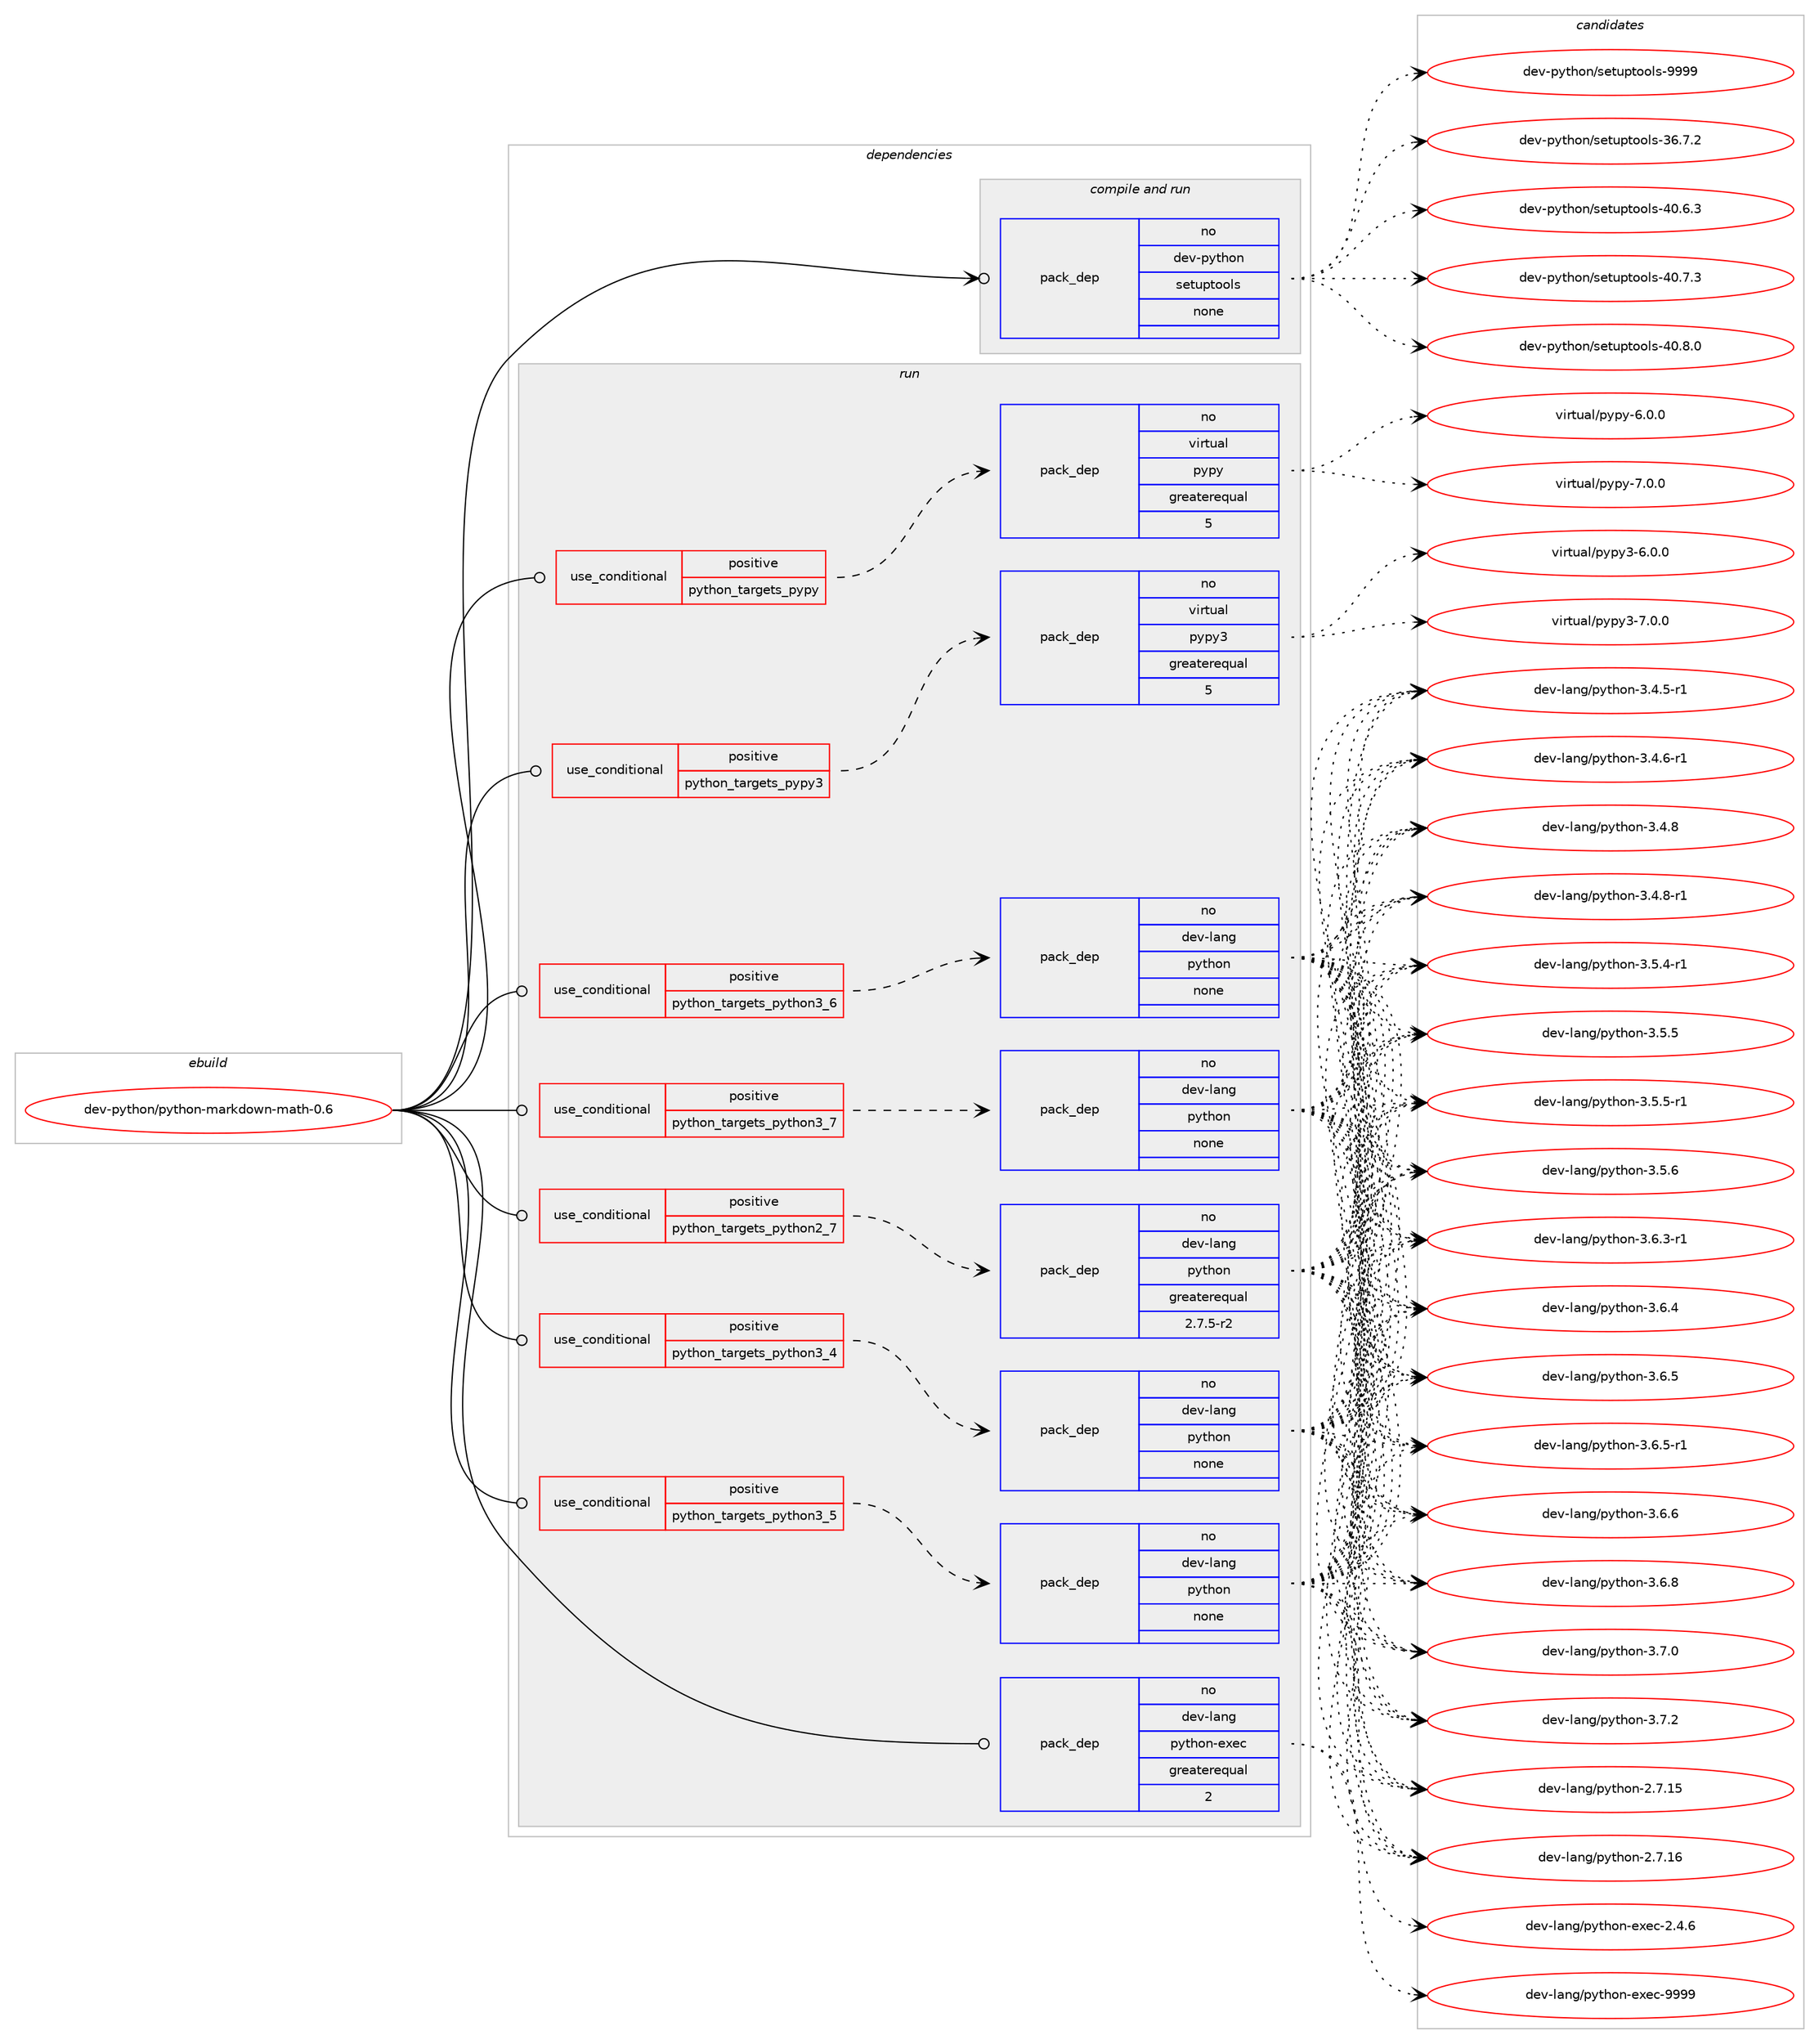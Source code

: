 digraph prolog {

# *************
# Graph options
# *************

newrank=true;
concentrate=true;
compound=true;
graph [rankdir=LR,fontname=Helvetica,fontsize=10,ranksep=1.5];#, ranksep=2.5, nodesep=0.2];
edge  [arrowhead=vee];
node  [fontname=Helvetica,fontsize=10];

# **********
# The ebuild
# **********

subgraph cluster_leftcol {
color=gray;
rank=same;
label=<<i>ebuild</i>>;
id [label="dev-python/python-markdown-math-0.6", color=red, width=4, href="../dev-python/python-markdown-math-0.6.svg"];
}

# ****************
# The dependencies
# ****************

subgraph cluster_midcol {
color=gray;
label=<<i>dependencies</i>>;
subgraph cluster_compile {
fillcolor="#eeeeee";
style=filled;
label=<<i>compile</i>>;
}
subgraph cluster_compileandrun {
fillcolor="#eeeeee";
style=filled;
label=<<i>compile and run</i>>;
subgraph pack1029505 {
dependency1435691 [label=<<TABLE BORDER="0" CELLBORDER="1" CELLSPACING="0" CELLPADDING="4" WIDTH="220"><TR><TD ROWSPAN="6" CELLPADDING="30">pack_dep</TD></TR><TR><TD WIDTH="110">no</TD></TR><TR><TD>dev-python</TD></TR><TR><TD>setuptools</TD></TR><TR><TD>none</TD></TR><TR><TD></TD></TR></TABLE>>, shape=none, color=blue];
}
id:e -> dependency1435691:w [weight=20,style="solid",arrowhead="odotvee"];
}
subgraph cluster_run {
fillcolor="#eeeeee";
style=filled;
label=<<i>run</i>>;
subgraph cond382832 {
dependency1435692 [label=<<TABLE BORDER="0" CELLBORDER="1" CELLSPACING="0" CELLPADDING="4"><TR><TD ROWSPAN="3" CELLPADDING="10">use_conditional</TD></TR><TR><TD>positive</TD></TR><TR><TD>python_targets_pypy</TD></TR></TABLE>>, shape=none, color=red];
subgraph pack1029506 {
dependency1435693 [label=<<TABLE BORDER="0" CELLBORDER="1" CELLSPACING="0" CELLPADDING="4" WIDTH="220"><TR><TD ROWSPAN="6" CELLPADDING="30">pack_dep</TD></TR><TR><TD WIDTH="110">no</TD></TR><TR><TD>virtual</TD></TR><TR><TD>pypy</TD></TR><TR><TD>greaterequal</TD></TR><TR><TD>5</TD></TR></TABLE>>, shape=none, color=blue];
}
dependency1435692:e -> dependency1435693:w [weight=20,style="dashed",arrowhead="vee"];
}
id:e -> dependency1435692:w [weight=20,style="solid",arrowhead="odot"];
subgraph cond382833 {
dependency1435694 [label=<<TABLE BORDER="0" CELLBORDER="1" CELLSPACING="0" CELLPADDING="4"><TR><TD ROWSPAN="3" CELLPADDING="10">use_conditional</TD></TR><TR><TD>positive</TD></TR><TR><TD>python_targets_pypy3</TD></TR></TABLE>>, shape=none, color=red];
subgraph pack1029507 {
dependency1435695 [label=<<TABLE BORDER="0" CELLBORDER="1" CELLSPACING="0" CELLPADDING="4" WIDTH="220"><TR><TD ROWSPAN="6" CELLPADDING="30">pack_dep</TD></TR><TR><TD WIDTH="110">no</TD></TR><TR><TD>virtual</TD></TR><TR><TD>pypy3</TD></TR><TR><TD>greaterequal</TD></TR><TR><TD>5</TD></TR></TABLE>>, shape=none, color=blue];
}
dependency1435694:e -> dependency1435695:w [weight=20,style="dashed",arrowhead="vee"];
}
id:e -> dependency1435694:w [weight=20,style="solid",arrowhead="odot"];
subgraph cond382834 {
dependency1435696 [label=<<TABLE BORDER="0" CELLBORDER="1" CELLSPACING="0" CELLPADDING="4"><TR><TD ROWSPAN="3" CELLPADDING="10">use_conditional</TD></TR><TR><TD>positive</TD></TR><TR><TD>python_targets_python2_7</TD></TR></TABLE>>, shape=none, color=red];
subgraph pack1029508 {
dependency1435697 [label=<<TABLE BORDER="0" CELLBORDER="1" CELLSPACING="0" CELLPADDING="4" WIDTH="220"><TR><TD ROWSPAN="6" CELLPADDING="30">pack_dep</TD></TR><TR><TD WIDTH="110">no</TD></TR><TR><TD>dev-lang</TD></TR><TR><TD>python</TD></TR><TR><TD>greaterequal</TD></TR><TR><TD>2.7.5-r2</TD></TR></TABLE>>, shape=none, color=blue];
}
dependency1435696:e -> dependency1435697:w [weight=20,style="dashed",arrowhead="vee"];
}
id:e -> dependency1435696:w [weight=20,style="solid",arrowhead="odot"];
subgraph cond382835 {
dependency1435698 [label=<<TABLE BORDER="0" CELLBORDER="1" CELLSPACING="0" CELLPADDING="4"><TR><TD ROWSPAN="3" CELLPADDING="10">use_conditional</TD></TR><TR><TD>positive</TD></TR><TR><TD>python_targets_python3_4</TD></TR></TABLE>>, shape=none, color=red];
subgraph pack1029509 {
dependency1435699 [label=<<TABLE BORDER="0" CELLBORDER="1" CELLSPACING="0" CELLPADDING="4" WIDTH="220"><TR><TD ROWSPAN="6" CELLPADDING="30">pack_dep</TD></TR><TR><TD WIDTH="110">no</TD></TR><TR><TD>dev-lang</TD></TR><TR><TD>python</TD></TR><TR><TD>none</TD></TR><TR><TD></TD></TR></TABLE>>, shape=none, color=blue];
}
dependency1435698:e -> dependency1435699:w [weight=20,style="dashed",arrowhead="vee"];
}
id:e -> dependency1435698:w [weight=20,style="solid",arrowhead="odot"];
subgraph cond382836 {
dependency1435700 [label=<<TABLE BORDER="0" CELLBORDER="1" CELLSPACING="0" CELLPADDING="4"><TR><TD ROWSPAN="3" CELLPADDING="10">use_conditional</TD></TR><TR><TD>positive</TD></TR><TR><TD>python_targets_python3_5</TD></TR></TABLE>>, shape=none, color=red];
subgraph pack1029510 {
dependency1435701 [label=<<TABLE BORDER="0" CELLBORDER="1" CELLSPACING="0" CELLPADDING="4" WIDTH="220"><TR><TD ROWSPAN="6" CELLPADDING="30">pack_dep</TD></TR><TR><TD WIDTH="110">no</TD></TR><TR><TD>dev-lang</TD></TR><TR><TD>python</TD></TR><TR><TD>none</TD></TR><TR><TD></TD></TR></TABLE>>, shape=none, color=blue];
}
dependency1435700:e -> dependency1435701:w [weight=20,style="dashed",arrowhead="vee"];
}
id:e -> dependency1435700:w [weight=20,style="solid",arrowhead="odot"];
subgraph cond382837 {
dependency1435702 [label=<<TABLE BORDER="0" CELLBORDER="1" CELLSPACING="0" CELLPADDING="4"><TR><TD ROWSPAN="3" CELLPADDING="10">use_conditional</TD></TR><TR><TD>positive</TD></TR><TR><TD>python_targets_python3_6</TD></TR></TABLE>>, shape=none, color=red];
subgraph pack1029511 {
dependency1435703 [label=<<TABLE BORDER="0" CELLBORDER="1" CELLSPACING="0" CELLPADDING="4" WIDTH="220"><TR><TD ROWSPAN="6" CELLPADDING="30">pack_dep</TD></TR><TR><TD WIDTH="110">no</TD></TR><TR><TD>dev-lang</TD></TR><TR><TD>python</TD></TR><TR><TD>none</TD></TR><TR><TD></TD></TR></TABLE>>, shape=none, color=blue];
}
dependency1435702:e -> dependency1435703:w [weight=20,style="dashed",arrowhead="vee"];
}
id:e -> dependency1435702:w [weight=20,style="solid",arrowhead="odot"];
subgraph cond382838 {
dependency1435704 [label=<<TABLE BORDER="0" CELLBORDER="1" CELLSPACING="0" CELLPADDING="4"><TR><TD ROWSPAN="3" CELLPADDING="10">use_conditional</TD></TR><TR><TD>positive</TD></TR><TR><TD>python_targets_python3_7</TD></TR></TABLE>>, shape=none, color=red];
subgraph pack1029512 {
dependency1435705 [label=<<TABLE BORDER="0" CELLBORDER="1" CELLSPACING="0" CELLPADDING="4" WIDTH="220"><TR><TD ROWSPAN="6" CELLPADDING="30">pack_dep</TD></TR><TR><TD WIDTH="110">no</TD></TR><TR><TD>dev-lang</TD></TR><TR><TD>python</TD></TR><TR><TD>none</TD></TR><TR><TD></TD></TR></TABLE>>, shape=none, color=blue];
}
dependency1435704:e -> dependency1435705:w [weight=20,style="dashed",arrowhead="vee"];
}
id:e -> dependency1435704:w [weight=20,style="solid",arrowhead="odot"];
subgraph pack1029513 {
dependency1435706 [label=<<TABLE BORDER="0" CELLBORDER="1" CELLSPACING="0" CELLPADDING="4" WIDTH="220"><TR><TD ROWSPAN="6" CELLPADDING="30">pack_dep</TD></TR><TR><TD WIDTH="110">no</TD></TR><TR><TD>dev-lang</TD></TR><TR><TD>python-exec</TD></TR><TR><TD>greaterequal</TD></TR><TR><TD>2</TD></TR></TABLE>>, shape=none, color=blue];
}
id:e -> dependency1435706:w [weight=20,style="solid",arrowhead="odot"];
}
}

# **************
# The candidates
# **************

subgraph cluster_choices {
rank=same;
color=gray;
label=<<i>candidates</i>>;

subgraph choice1029505 {
color=black;
nodesep=1;
choice100101118451121211161041111104711510111611711211611111110811545515446554650 [label="dev-python/setuptools-36.7.2", color=red, width=4,href="../dev-python/setuptools-36.7.2.svg"];
choice100101118451121211161041111104711510111611711211611111110811545524846544651 [label="dev-python/setuptools-40.6.3", color=red, width=4,href="../dev-python/setuptools-40.6.3.svg"];
choice100101118451121211161041111104711510111611711211611111110811545524846554651 [label="dev-python/setuptools-40.7.3", color=red, width=4,href="../dev-python/setuptools-40.7.3.svg"];
choice100101118451121211161041111104711510111611711211611111110811545524846564648 [label="dev-python/setuptools-40.8.0", color=red, width=4,href="../dev-python/setuptools-40.8.0.svg"];
choice10010111845112121116104111110471151011161171121161111111081154557575757 [label="dev-python/setuptools-9999", color=red, width=4,href="../dev-python/setuptools-9999.svg"];
dependency1435691:e -> choice100101118451121211161041111104711510111611711211611111110811545515446554650:w [style=dotted,weight="100"];
dependency1435691:e -> choice100101118451121211161041111104711510111611711211611111110811545524846544651:w [style=dotted,weight="100"];
dependency1435691:e -> choice100101118451121211161041111104711510111611711211611111110811545524846554651:w [style=dotted,weight="100"];
dependency1435691:e -> choice100101118451121211161041111104711510111611711211611111110811545524846564648:w [style=dotted,weight="100"];
dependency1435691:e -> choice10010111845112121116104111110471151011161171121161111111081154557575757:w [style=dotted,weight="100"];
}
subgraph choice1029506 {
color=black;
nodesep=1;
choice1181051141161179710847112121112121455446484648 [label="virtual/pypy-6.0.0", color=red, width=4,href="../virtual/pypy-6.0.0.svg"];
choice1181051141161179710847112121112121455546484648 [label="virtual/pypy-7.0.0", color=red, width=4,href="../virtual/pypy-7.0.0.svg"];
dependency1435693:e -> choice1181051141161179710847112121112121455446484648:w [style=dotted,weight="100"];
dependency1435693:e -> choice1181051141161179710847112121112121455546484648:w [style=dotted,weight="100"];
}
subgraph choice1029507 {
color=black;
nodesep=1;
choice118105114116117971084711212111212151455446484648 [label="virtual/pypy3-6.0.0", color=red, width=4,href="../virtual/pypy3-6.0.0.svg"];
choice118105114116117971084711212111212151455546484648 [label="virtual/pypy3-7.0.0", color=red, width=4,href="../virtual/pypy3-7.0.0.svg"];
dependency1435695:e -> choice118105114116117971084711212111212151455446484648:w [style=dotted,weight="100"];
dependency1435695:e -> choice118105114116117971084711212111212151455546484648:w [style=dotted,weight="100"];
}
subgraph choice1029508 {
color=black;
nodesep=1;
choice10010111845108971101034711212111610411111045504655464953 [label="dev-lang/python-2.7.15", color=red, width=4,href="../dev-lang/python-2.7.15.svg"];
choice10010111845108971101034711212111610411111045504655464954 [label="dev-lang/python-2.7.16", color=red, width=4,href="../dev-lang/python-2.7.16.svg"];
choice1001011184510897110103471121211161041111104551465246534511449 [label="dev-lang/python-3.4.5-r1", color=red, width=4,href="../dev-lang/python-3.4.5-r1.svg"];
choice1001011184510897110103471121211161041111104551465246544511449 [label="dev-lang/python-3.4.6-r1", color=red, width=4,href="../dev-lang/python-3.4.6-r1.svg"];
choice100101118451089711010347112121116104111110455146524656 [label="dev-lang/python-3.4.8", color=red, width=4,href="../dev-lang/python-3.4.8.svg"];
choice1001011184510897110103471121211161041111104551465246564511449 [label="dev-lang/python-3.4.8-r1", color=red, width=4,href="../dev-lang/python-3.4.8-r1.svg"];
choice1001011184510897110103471121211161041111104551465346524511449 [label="dev-lang/python-3.5.4-r1", color=red, width=4,href="../dev-lang/python-3.5.4-r1.svg"];
choice100101118451089711010347112121116104111110455146534653 [label="dev-lang/python-3.5.5", color=red, width=4,href="../dev-lang/python-3.5.5.svg"];
choice1001011184510897110103471121211161041111104551465346534511449 [label="dev-lang/python-3.5.5-r1", color=red, width=4,href="../dev-lang/python-3.5.5-r1.svg"];
choice100101118451089711010347112121116104111110455146534654 [label="dev-lang/python-3.5.6", color=red, width=4,href="../dev-lang/python-3.5.6.svg"];
choice1001011184510897110103471121211161041111104551465446514511449 [label="dev-lang/python-3.6.3-r1", color=red, width=4,href="../dev-lang/python-3.6.3-r1.svg"];
choice100101118451089711010347112121116104111110455146544652 [label="dev-lang/python-3.6.4", color=red, width=4,href="../dev-lang/python-3.6.4.svg"];
choice100101118451089711010347112121116104111110455146544653 [label="dev-lang/python-3.6.5", color=red, width=4,href="../dev-lang/python-3.6.5.svg"];
choice1001011184510897110103471121211161041111104551465446534511449 [label="dev-lang/python-3.6.5-r1", color=red, width=4,href="../dev-lang/python-3.6.5-r1.svg"];
choice100101118451089711010347112121116104111110455146544654 [label="dev-lang/python-3.6.6", color=red, width=4,href="../dev-lang/python-3.6.6.svg"];
choice100101118451089711010347112121116104111110455146544656 [label="dev-lang/python-3.6.8", color=red, width=4,href="../dev-lang/python-3.6.8.svg"];
choice100101118451089711010347112121116104111110455146554648 [label="dev-lang/python-3.7.0", color=red, width=4,href="../dev-lang/python-3.7.0.svg"];
choice100101118451089711010347112121116104111110455146554650 [label="dev-lang/python-3.7.2", color=red, width=4,href="../dev-lang/python-3.7.2.svg"];
dependency1435697:e -> choice10010111845108971101034711212111610411111045504655464953:w [style=dotted,weight="100"];
dependency1435697:e -> choice10010111845108971101034711212111610411111045504655464954:w [style=dotted,weight="100"];
dependency1435697:e -> choice1001011184510897110103471121211161041111104551465246534511449:w [style=dotted,weight="100"];
dependency1435697:e -> choice1001011184510897110103471121211161041111104551465246544511449:w [style=dotted,weight="100"];
dependency1435697:e -> choice100101118451089711010347112121116104111110455146524656:w [style=dotted,weight="100"];
dependency1435697:e -> choice1001011184510897110103471121211161041111104551465246564511449:w [style=dotted,weight="100"];
dependency1435697:e -> choice1001011184510897110103471121211161041111104551465346524511449:w [style=dotted,weight="100"];
dependency1435697:e -> choice100101118451089711010347112121116104111110455146534653:w [style=dotted,weight="100"];
dependency1435697:e -> choice1001011184510897110103471121211161041111104551465346534511449:w [style=dotted,weight="100"];
dependency1435697:e -> choice100101118451089711010347112121116104111110455146534654:w [style=dotted,weight="100"];
dependency1435697:e -> choice1001011184510897110103471121211161041111104551465446514511449:w [style=dotted,weight="100"];
dependency1435697:e -> choice100101118451089711010347112121116104111110455146544652:w [style=dotted,weight="100"];
dependency1435697:e -> choice100101118451089711010347112121116104111110455146544653:w [style=dotted,weight="100"];
dependency1435697:e -> choice1001011184510897110103471121211161041111104551465446534511449:w [style=dotted,weight="100"];
dependency1435697:e -> choice100101118451089711010347112121116104111110455146544654:w [style=dotted,weight="100"];
dependency1435697:e -> choice100101118451089711010347112121116104111110455146544656:w [style=dotted,weight="100"];
dependency1435697:e -> choice100101118451089711010347112121116104111110455146554648:w [style=dotted,weight="100"];
dependency1435697:e -> choice100101118451089711010347112121116104111110455146554650:w [style=dotted,weight="100"];
}
subgraph choice1029509 {
color=black;
nodesep=1;
choice10010111845108971101034711212111610411111045504655464953 [label="dev-lang/python-2.7.15", color=red, width=4,href="../dev-lang/python-2.7.15.svg"];
choice10010111845108971101034711212111610411111045504655464954 [label="dev-lang/python-2.7.16", color=red, width=4,href="../dev-lang/python-2.7.16.svg"];
choice1001011184510897110103471121211161041111104551465246534511449 [label="dev-lang/python-3.4.5-r1", color=red, width=4,href="../dev-lang/python-3.4.5-r1.svg"];
choice1001011184510897110103471121211161041111104551465246544511449 [label="dev-lang/python-3.4.6-r1", color=red, width=4,href="../dev-lang/python-3.4.6-r1.svg"];
choice100101118451089711010347112121116104111110455146524656 [label="dev-lang/python-3.4.8", color=red, width=4,href="../dev-lang/python-3.4.8.svg"];
choice1001011184510897110103471121211161041111104551465246564511449 [label="dev-lang/python-3.4.8-r1", color=red, width=4,href="../dev-lang/python-3.4.8-r1.svg"];
choice1001011184510897110103471121211161041111104551465346524511449 [label="dev-lang/python-3.5.4-r1", color=red, width=4,href="../dev-lang/python-3.5.4-r1.svg"];
choice100101118451089711010347112121116104111110455146534653 [label="dev-lang/python-3.5.5", color=red, width=4,href="../dev-lang/python-3.5.5.svg"];
choice1001011184510897110103471121211161041111104551465346534511449 [label="dev-lang/python-3.5.5-r1", color=red, width=4,href="../dev-lang/python-3.5.5-r1.svg"];
choice100101118451089711010347112121116104111110455146534654 [label="dev-lang/python-3.5.6", color=red, width=4,href="../dev-lang/python-3.5.6.svg"];
choice1001011184510897110103471121211161041111104551465446514511449 [label="dev-lang/python-3.6.3-r1", color=red, width=4,href="../dev-lang/python-3.6.3-r1.svg"];
choice100101118451089711010347112121116104111110455146544652 [label="dev-lang/python-3.6.4", color=red, width=4,href="../dev-lang/python-3.6.4.svg"];
choice100101118451089711010347112121116104111110455146544653 [label="dev-lang/python-3.6.5", color=red, width=4,href="../dev-lang/python-3.6.5.svg"];
choice1001011184510897110103471121211161041111104551465446534511449 [label="dev-lang/python-3.6.5-r1", color=red, width=4,href="../dev-lang/python-3.6.5-r1.svg"];
choice100101118451089711010347112121116104111110455146544654 [label="dev-lang/python-3.6.6", color=red, width=4,href="../dev-lang/python-3.6.6.svg"];
choice100101118451089711010347112121116104111110455146544656 [label="dev-lang/python-3.6.8", color=red, width=4,href="../dev-lang/python-3.6.8.svg"];
choice100101118451089711010347112121116104111110455146554648 [label="dev-lang/python-3.7.0", color=red, width=4,href="../dev-lang/python-3.7.0.svg"];
choice100101118451089711010347112121116104111110455146554650 [label="dev-lang/python-3.7.2", color=red, width=4,href="../dev-lang/python-3.7.2.svg"];
dependency1435699:e -> choice10010111845108971101034711212111610411111045504655464953:w [style=dotted,weight="100"];
dependency1435699:e -> choice10010111845108971101034711212111610411111045504655464954:w [style=dotted,weight="100"];
dependency1435699:e -> choice1001011184510897110103471121211161041111104551465246534511449:w [style=dotted,weight="100"];
dependency1435699:e -> choice1001011184510897110103471121211161041111104551465246544511449:w [style=dotted,weight="100"];
dependency1435699:e -> choice100101118451089711010347112121116104111110455146524656:w [style=dotted,weight="100"];
dependency1435699:e -> choice1001011184510897110103471121211161041111104551465246564511449:w [style=dotted,weight="100"];
dependency1435699:e -> choice1001011184510897110103471121211161041111104551465346524511449:w [style=dotted,weight="100"];
dependency1435699:e -> choice100101118451089711010347112121116104111110455146534653:w [style=dotted,weight="100"];
dependency1435699:e -> choice1001011184510897110103471121211161041111104551465346534511449:w [style=dotted,weight="100"];
dependency1435699:e -> choice100101118451089711010347112121116104111110455146534654:w [style=dotted,weight="100"];
dependency1435699:e -> choice1001011184510897110103471121211161041111104551465446514511449:w [style=dotted,weight="100"];
dependency1435699:e -> choice100101118451089711010347112121116104111110455146544652:w [style=dotted,weight="100"];
dependency1435699:e -> choice100101118451089711010347112121116104111110455146544653:w [style=dotted,weight="100"];
dependency1435699:e -> choice1001011184510897110103471121211161041111104551465446534511449:w [style=dotted,weight="100"];
dependency1435699:e -> choice100101118451089711010347112121116104111110455146544654:w [style=dotted,weight="100"];
dependency1435699:e -> choice100101118451089711010347112121116104111110455146544656:w [style=dotted,weight="100"];
dependency1435699:e -> choice100101118451089711010347112121116104111110455146554648:w [style=dotted,weight="100"];
dependency1435699:e -> choice100101118451089711010347112121116104111110455146554650:w [style=dotted,weight="100"];
}
subgraph choice1029510 {
color=black;
nodesep=1;
choice10010111845108971101034711212111610411111045504655464953 [label="dev-lang/python-2.7.15", color=red, width=4,href="../dev-lang/python-2.7.15.svg"];
choice10010111845108971101034711212111610411111045504655464954 [label="dev-lang/python-2.7.16", color=red, width=4,href="../dev-lang/python-2.7.16.svg"];
choice1001011184510897110103471121211161041111104551465246534511449 [label="dev-lang/python-3.4.5-r1", color=red, width=4,href="../dev-lang/python-3.4.5-r1.svg"];
choice1001011184510897110103471121211161041111104551465246544511449 [label="dev-lang/python-3.4.6-r1", color=red, width=4,href="../dev-lang/python-3.4.6-r1.svg"];
choice100101118451089711010347112121116104111110455146524656 [label="dev-lang/python-3.4.8", color=red, width=4,href="../dev-lang/python-3.4.8.svg"];
choice1001011184510897110103471121211161041111104551465246564511449 [label="dev-lang/python-3.4.8-r1", color=red, width=4,href="../dev-lang/python-3.4.8-r1.svg"];
choice1001011184510897110103471121211161041111104551465346524511449 [label="dev-lang/python-3.5.4-r1", color=red, width=4,href="../dev-lang/python-3.5.4-r1.svg"];
choice100101118451089711010347112121116104111110455146534653 [label="dev-lang/python-3.5.5", color=red, width=4,href="../dev-lang/python-3.5.5.svg"];
choice1001011184510897110103471121211161041111104551465346534511449 [label="dev-lang/python-3.5.5-r1", color=red, width=4,href="../dev-lang/python-3.5.5-r1.svg"];
choice100101118451089711010347112121116104111110455146534654 [label="dev-lang/python-3.5.6", color=red, width=4,href="../dev-lang/python-3.5.6.svg"];
choice1001011184510897110103471121211161041111104551465446514511449 [label="dev-lang/python-3.6.3-r1", color=red, width=4,href="../dev-lang/python-3.6.3-r1.svg"];
choice100101118451089711010347112121116104111110455146544652 [label="dev-lang/python-3.6.4", color=red, width=4,href="../dev-lang/python-3.6.4.svg"];
choice100101118451089711010347112121116104111110455146544653 [label="dev-lang/python-3.6.5", color=red, width=4,href="../dev-lang/python-3.6.5.svg"];
choice1001011184510897110103471121211161041111104551465446534511449 [label="dev-lang/python-3.6.5-r1", color=red, width=4,href="../dev-lang/python-3.6.5-r1.svg"];
choice100101118451089711010347112121116104111110455146544654 [label="dev-lang/python-3.6.6", color=red, width=4,href="../dev-lang/python-3.6.6.svg"];
choice100101118451089711010347112121116104111110455146544656 [label="dev-lang/python-3.6.8", color=red, width=4,href="../dev-lang/python-3.6.8.svg"];
choice100101118451089711010347112121116104111110455146554648 [label="dev-lang/python-3.7.0", color=red, width=4,href="../dev-lang/python-3.7.0.svg"];
choice100101118451089711010347112121116104111110455146554650 [label="dev-lang/python-3.7.2", color=red, width=4,href="../dev-lang/python-3.7.2.svg"];
dependency1435701:e -> choice10010111845108971101034711212111610411111045504655464953:w [style=dotted,weight="100"];
dependency1435701:e -> choice10010111845108971101034711212111610411111045504655464954:w [style=dotted,weight="100"];
dependency1435701:e -> choice1001011184510897110103471121211161041111104551465246534511449:w [style=dotted,weight="100"];
dependency1435701:e -> choice1001011184510897110103471121211161041111104551465246544511449:w [style=dotted,weight="100"];
dependency1435701:e -> choice100101118451089711010347112121116104111110455146524656:w [style=dotted,weight="100"];
dependency1435701:e -> choice1001011184510897110103471121211161041111104551465246564511449:w [style=dotted,weight="100"];
dependency1435701:e -> choice1001011184510897110103471121211161041111104551465346524511449:w [style=dotted,weight="100"];
dependency1435701:e -> choice100101118451089711010347112121116104111110455146534653:w [style=dotted,weight="100"];
dependency1435701:e -> choice1001011184510897110103471121211161041111104551465346534511449:w [style=dotted,weight="100"];
dependency1435701:e -> choice100101118451089711010347112121116104111110455146534654:w [style=dotted,weight="100"];
dependency1435701:e -> choice1001011184510897110103471121211161041111104551465446514511449:w [style=dotted,weight="100"];
dependency1435701:e -> choice100101118451089711010347112121116104111110455146544652:w [style=dotted,weight="100"];
dependency1435701:e -> choice100101118451089711010347112121116104111110455146544653:w [style=dotted,weight="100"];
dependency1435701:e -> choice1001011184510897110103471121211161041111104551465446534511449:w [style=dotted,weight="100"];
dependency1435701:e -> choice100101118451089711010347112121116104111110455146544654:w [style=dotted,weight="100"];
dependency1435701:e -> choice100101118451089711010347112121116104111110455146544656:w [style=dotted,weight="100"];
dependency1435701:e -> choice100101118451089711010347112121116104111110455146554648:w [style=dotted,weight="100"];
dependency1435701:e -> choice100101118451089711010347112121116104111110455146554650:w [style=dotted,weight="100"];
}
subgraph choice1029511 {
color=black;
nodesep=1;
choice10010111845108971101034711212111610411111045504655464953 [label="dev-lang/python-2.7.15", color=red, width=4,href="../dev-lang/python-2.7.15.svg"];
choice10010111845108971101034711212111610411111045504655464954 [label="dev-lang/python-2.7.16", color=red, width=4,href="../dev-lang/python-2.7.16.svg"];
choice1001011184510897110103471121211161041111104551465246534511449 [label="dev-lang/python-3.4.5-r1", color=red, width=4,href="../dev-lang/python-3.4.5-r1.svg"];
choice1001011184510897110103471121211161041111104551465246544511449 [label="dev-lang/python-3.4.6-r1", color=red, width=4,href="../dev-lang/python-3.4.6-r1.svg"];
choice100101118451089711010347112121116104111110455146524656 [label="dev-lang/python-3.4.8", color=red, width=4,href="../dev-lang/python-3.4.8.svg"];
choice1001011184510897110103471121211161041111104551465246564511449 [label="dev-lang/python-3.4.8-r1", color=red, width=4,href="../dev-lang/python-3.4.8-r1.svg"];
choice1001011184510897110103471121211161041111104551465346524511449 [label="dev-lang/python-3.5.4-r1", color=red, width=4,href="../dev-lang/python-3.5.4-r1.svg"];
choice100101118451089711010347112121116104111110455146534653 [label="dev-lang/python-3.5.5", color=red, width=4,href="../dev-lang/python-3.5.5.svg"];
choice1001011184510897110103471121211161041111104551465346534511449 [label="dev-lang/python-3.5.5-r1", color=red, width=4,href="../dev-lang/python-3.5.5-r1.svg"];
choice100101118451089711010347112121116104111110455146534654 [label="dev-lang/python-3.5.6", color=red, width=4,href="../dev-lang/python-3.5.6.svg"];
choice1001011184510897110103471121211161041111104551465446514511449 [label="dev-lang/python-3.6.3-r1", color=red, width=4,href="../dev-lang/python-3.6.3-r1.svg"];
choice100101118451089711010347112121116104111110455146544652 [label="dev-lang/python-3.6.4", color=red, width=4,href="../dev-lang/python-3.6.4.svg"];
choice100101118451089711010347112121116104111110455146544653 [label="dev-lang/python-3.6.5", color=red, width=4,href="../dev-lang/python-3.6.5.svg"];
choice1001011184510897110103471121211161041111104551465446534511449 [label="dev-lang/python-3.6.5-r1", color=red, width=4,href="../dev-lang/python-3.6.5-r1.svg"];
choice100101118451089711010347112121116104111110455146544654 [label="dev-lang/python-3.6.6", color=red, width=4,href="../dev-lang/python-3.6.6.svg"];
choice100101118451089711010347112121116104111110455146544656 [label="dev-lang/python-3.6.8", color=red, width=4,href="../dev-lang/python-3.6.8.svg"];
choice100101118451089711010347112121116104111110455146554648 [label="dev-lang/python-3.7.0", color=red, width=4,href="../dev-lang/python-3.7.0.svg"];
choice100101118451089711010347112121116104111110455146554650 [label="dev-lang/python-3.7.2", color=red, width=4,href="../dev-lang/python-3.7.2.svg"];
dependency1435703:e -> choice10010111845108971101034711212111610411111045504655464953:w [style=dotted,weight="100"];
dependency1435703:e -> choice10010111845108971101034711212111610411111045504655464954:w [style=dotted,weight="100"];
dependency1435703:e -> choice1001011184510897110103471121211161041111104551465246534511449:w [style=dotted,weight="100"];
dependency1435703:e -> choice1001011184510897110103471121211161041111104551465246544511449:w [style=dotted,weight="100"];
dependency1435703:e -> choice100101118451089711010347112121116104111110455146524656:w [style=dotted,weight="100"];
dependency1435703:e -> choice1001011184510897110103471121211161041111104551465246564511449:w [style=dotted,weight="100"];
dependency1435703:e -> choice1001011184510897110103471121211161041111104551465346524511449:w [style=dotted,weight="100"];
dependency1435703:e -> choice100101118451089711010347112121116104111110455146534653:w [style=dotted,weight="100"];
dependency1435703:e -> choice1001011184510897110103471121211161041111104551465346534511449:w [style=dotted,weight="100"];
dependency1435703:e -> choice100101118451089711010347112121116104111110455146534654:w [style=dotted,weight="100"];
dependency1435703:e -> choice1001011184510897110103471121211161041111104551465446514511449:w [style=dotted,weight="100"];
dependency1435703:e -> choice100101118451089711010347112121116104111110455146544652:w [style=dotted,weight="100"];
dependency1435703:e -> choice100101118451089711010347112121116104111110455146544653:w [style=dotted,weight="100"];
dependency1435703:e -> choice1001011184510897110103471121211161041111104551465446534511449:w [style=dotted,weight="100"];
dependency1435703:e -> choice100101118451089711010347112121116104111110455146544654:w [style=dotted,weight="100"];
dependency1435703:e -> choice100101118451089711010347112121116104111110455146544656:w [style=dotted,weight="100"];
dependency1435703:e -> choice100101118451089711010347112121116104111110455146554648:w [style=dotted,weight="100"];
dependency1435703:e -> choice100101118451089711010347112121116104111110455146554650:w [style=dotted,weight="100"];
}
subgraph choice1029512 {
color=black;
nodesep=1;
choice10010111845108971101034711212111610411111045504655464953 [label="dev-lang/python-2.7.15", color=red, width=4,href="../dev-lang/python-2.7.15.svg"];
choice10010111845108971101034711212111610411111045504655464954 [label="dev-lang/python-2.7.16", color=red, width=4,href="../dev-lang/python-2.7.16.svg"];
choice1001011184510897110103471121211161041111104551465246534511449 [label="dev-lang/python-3.4.5-r1", color=red, width=4,href="../dev-lang/python-3.4.5-r1.svg"];
choice1001011184510897110103471121211161041111104551465246544511449 [label="dev-lang/python-3.4.6-r1", color=red, width=4,href="../dev-lang/python-3.4.6-r1.svg"];
choice100101118451089711010347112121116104111110455146524656 [label="dev-lang/python-3.4.8", color=red, width=4,href="../dev-lang/python-3.4.8.svg"];
choice1001011184510897110103471121211161041111104551465246564511449 [label="dev-lang/python-3.4.8-r1", color=red, width=4,href="../dev-lang/python-3.4.8-r1.svg"];
choice1001011184510897110103471121211161041111104551465346524511449 [label="dev-lang/python-3.5.4-r1", color=red, width=4,href="../dev-lang/python-3.5.4-r1.svg"];
choice100101118451089711010347112121116104111110455146534653 [label="dev-lang/python-3.5.5", color=red, width=4,href="../dev-lang/python-3.5.5.svg"];
choice1001011184510897110103471121211161041111104551465346534511449 [label="dev-lang/python-3.5.5-r1", color=red, width=4,href="../dev-lang/python-3.5.5-r1.svg"];
choice100101118451089711010347112121116104111110455146534654 [label="dev-lang/python-3.5.6", color=red, width=4,href="../dev-lang/python-3.5.6.svg"];
choice1001011184510897110103471121211161041111104551465446514511449 [label="dev-lang/python-3.6.3-r1", color=red, width=4,href="../dev-lang/python-3.6.3-r1.svg"];
choice100101118451089711010347112121116104111110455146544652 [label="dev-lang/python-3.6.4", color=red, width=4,href="../dev-lang/python-3.6.4.svg"];
choice100101118451089711010347112121116104111110455146544653 [label="dev-lang/python-3.6.5", color=red, width=4,href="../dev-lang/python-3.6.5.svg"];
choice1001011184510897110103471121211161041111104551465446534511449 [label="dev-lang/python-3.6.5-r1", color=red, width=4,href="../dev-lang/python-3.6.5-r1.svg"];
choice100101118451089711010347112121116104111110455146544654 [label="dev-lang/python-3.6.6", color=red, width=4,href="../dev-lang/python-3.6.6.svg"];
choice100101118451089711010347112121116104111110455146544656 [label="dev-lang/python-3.6.8", color=red, width=4,href="../dev-lang/python-3.6.8.svg"];
choice100101118451089711010347112121116104111110455146554648 [label="dev-lang/python-3.7.0", color=red, width=4,href="../dev-lang/python-3.7.0.svg"];
choice100101118451089711010347112121116104111110455146554650 [label="dev-lang/python-3.7.2", color=red, width=4,href="../dev-lang/python-3.7.2.svg"];
dependency1435705:e -> choice10010111845108971101034711212111610411111045504655464953:w [style=dotted,weight="100"];
dependency1435705:e -> choice10010111845108971101034711212111610411111045504655464954:w [style=dotted,weight="100"];
dependency1435705:e -> choice1001011184510897110103471121211161041111104551465246534511449:w [style=dotted,weight="100"];
dependency1435705:e -> choice1001011184510897110103471121211161041111104551465246544511449:w [style=dotted,weight="100"];
dependency1435705:e -> choice100101118451089711010347112121116104111110455146524656:w [style=dotted,weight="100"];
dependency1435705:e -> choice1001011184510897110103471121211161041111104551465246564511449:w [style=dotted,weight="100"];
dependency1435705:e -> choice1001011184510897110103471121211161041111104551465346524511449:w [style=dotted,weight="100"];
dependency1435705:e -> choice100101118451089711010347112121116104111110455146534653:w [style=dotted,weight="100"];
dependency1435705:e -> choice1001011184510897110103471121211161041111104551465346534511449:w [style=dotted,weight="100"];
dependency1435705:e -> choice100101118451089711010347112121116104111110455146534654:w [style=dotted,weight="100"];
dependency1435705:e -> choice1001011184510897110103471121211161041111104551465446514511449:w [style=dotted,weight="100"];
dependency1435705:e -> choice100101118451089711010347112121116104111110455146544652:w [style=dotted,weight="100"];
dependency1435705:e -> choice100101118451089711010347112121116104111110455146544653:w [style=dotted,weight="100"];
dependency1435705:e -> choice1001011184510897110103471121211161041111104551465446534511449:w [style=dotted,weight="100"];
dependency1435705:e -> choice100101118451089711010347112121116104111110455146544654:w [style=dotted,weight="100"];
dependency1435705:e -> choice100101118451089711010347112121116104111110455146544656:w [style=dotted,weight="100"];
dependency1435705:e -> choice100101118451089711010347112121116104111110455146554648:w [style=dotted,weight="100"];
dependency1435705:e -> choice100101118451089711010347112121116104111110455146554650:w [style=dotted,weight="100"];
}
subgraph choice1029513 {
color=black;
nodesep=1;
choice1001011184510897110103471121211161041111104510112010199455046524654 [label="dev-lang/python-exec-2.4.6", color=red, width=4,href="../dev-lang/python-exec-2.4.6.svg"];
choice10010111845108971101034711212111610411111045101120101994557575757 [label="dev-lang/python-exec-9999", color=red, width=4,href="../dev-lang/python-exec-9999.svg"];
dependency1435706:e -> choice1001011184510897110103471121211161041111104510112010199455046524654:w [style=dotted,weight="100"];
dependency1435706:e -> choice10010111845108971101034711212111610411111045101120101994557575757:w [style=dotted,weight="100"];
}
}

}
